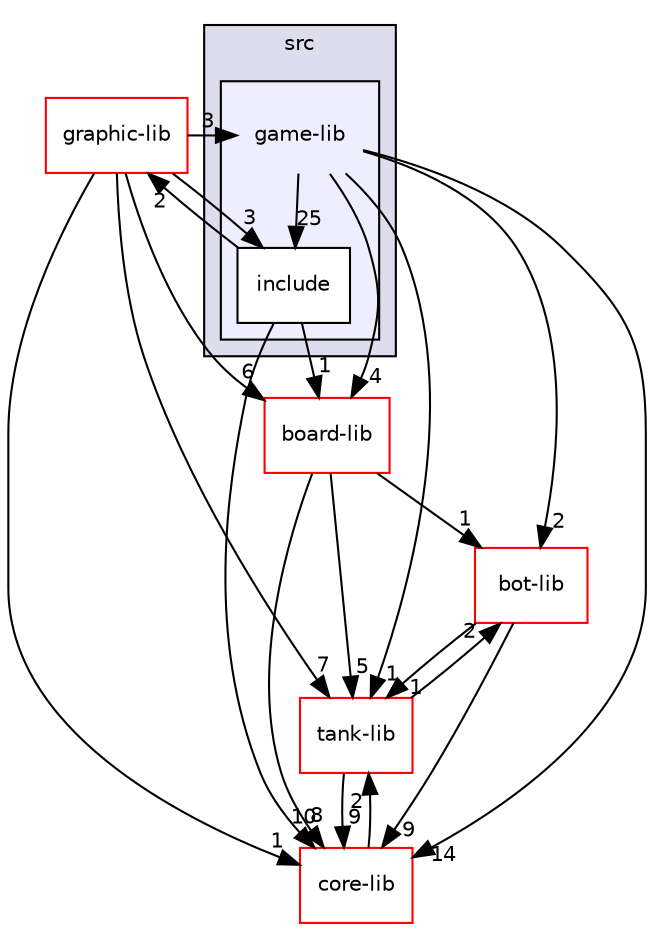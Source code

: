 digraph "/home/michal/proi/projekt2/22l-proi-projekt-jakomulski-budnik-owienko/src/game-lib" {
  bgcolor=transparent;
  compound=true
  node [ fontsize="10", fontname="Helvetica"];
  edge [ labelfontsize="10", labelfontname="Helvetica"];
  subgraph clusterdir_68267d1309a1af8e8297ef4c3efbcdba {
    graph [ bgcolor="#ddddee", pencolor="black", label="src" fontname="Helvetica", fontsize="10", URL="dir_68267d1309a1af8e8297ef4c3efbcdba.html"]
  subgraph clusterdir_ababdeb7394d8224d3e296f78088442b {
    graph [ bgcolor="#eeeeff", pencolor="black", label="" URL="dir_ababdeb7394d8224d3e296f78088442b.html"];
    dir_ababdeb7394d8224d3e296f78088442b [shape=plaintext label="game-lib"];
    dir_810fd887183ef9ca5ceb867dba4c2553 [shape=box label="include" color="black" fillcolor="white" style="filled" URL="dir_810fd887183ef9ca5ceb867dba4c2553.html"];
  }
  }
  dir_bca8c228595a97e53e081df8126faa1b [shape=box label="bot-lib" color="red" URL="dir_bca8c228595a97e53e081df8126faa1b.html"];
  dir_f9968d1aa079c8b4e4a8682b301a0233 [shape=box label="board-lib" color="red" URL="dir_f9968d1aa079c8b4e4a8682b301a0233.html"];
  dir_021a303b9ea6a16d17d203ae5eaa9600 [shape=box label="graphic-lib" color="red" URL="dir_021a303b9ea6a16d17d203ae5eaa9600.html"];
  dir_09862807db2014add90ed94978e55931 [shape=box label="tank-lib" color="red" URL="dir_09862807db2014add90ed94978e55931.html"];
  dir_dd008488fb0da8829e2acca19721471d [shape=box label="core-lib" color="red" URL="dir_dd008488fb0da8829e2acca19721471d.html"];
  dir_bca8c228595a97e53e081df8126faa1b->dir_09862807db2014add90ed94978e55931 [headlabel="1", labeldistance=1.5 headhref="dir_000003_000016.html"];
  dir_bca8c228595a97e53e081df8126faa1b->dir_dd008488fb0da8829e2acca19721471d [headlabel="9", labeldistance=1.5 headhref="dir_000003_000005.html"];
  dir_f9968d1aa079c8b4e4a8682b301a0233->dir_bca8c228595a97e53e081df8126faa1b [headlabel="1", labeldistance=1.5 headhref="dir_000001_000003.html"];
  dir_f9968d1aa079c8b4e4a8682b301a0233->dir_09862807db2014add90ed94978e55931 [headlabel="5", labeldistance=1.5 headhref="dir_000001_000016.html"];
  dir_f9968d1aa079c8b4e4a8682b301a0233->dir_dd008488fb0da8829e2acca19721471d [headlabel="8", labeldistance=1.5 headhref="dir_000001_000005.html"];
  dir_021a303b9ea6a16d17d203ae5eaa9600->dir_f9968d1aa079c8b4e4a8682b301a0233 [headlabel="6", labeldistance=1.5 headhref="dir_000009_000001.html"];
  dir_021a303b9ea6a16d17d203ae5eaa9600->dir_ababdeb7394d8224d3e296f78088442b [headlabel="3", labeldistance=1.5 headhref="dir_000009_000007.html"];
  dir_021a303b9ea6a16d17d203ae5eaa9600->dir_810fd887183ef9ca5ceb867dba4c2553 [headlabel="3", labeldistance=1.5 headhref="dir_000009_000008.html"];
  dir_021a303b9ea6a16d17d203ae5eaa9600->dir_09862807db2014add90ed94978e55931 [headlabel="7", labeldistance=1.5 headhref="dir_000009_000016.html"];
  dir_021a303b9ea6a16d17d203ae5eaa9600->dir_dd008488fb0da8829e2acca19721471d [headlabel="1", labeldistance=1.5 headhref="dir_000009_000005.html"];
  dir_ababdeb7394d8224d3e296f78088442b->dir_bca8c228595a97e53e081df8126faa1b [headlabel="2", labeldistance=1.5 headhref="dir_000007_000003.html"];
  dir_ababdeb7394d8224d3e296f78088442b->dir_f9968d1aa079c8b4e4a8682b301a0233 [headlabel="4", labeldistance=1.5 headhref="dir_000007_000001.html"];
  dir_ababdeb7394d8224d3e296f78088442b->dir_810fd887183ef9ca5ceb867dba4c2553 [headlabel="25", labeldistance=1.5 headhref="dir_000007_000008.html"];
  dir_ababdeb7394d8224d3e296f78088442b->dir_09862807db2014add90ed94978e55931 [headlabel="1", labeldistance=1.5 headhref="dir_000007_000016.html"];
  dir_ababdeb7394d8224d3e296f78088442b->dir_dd008488fb0da8829e2acca19721471d [headlabel="14", labeldistance=1.5 headhref="dir_000007_000005.html"];
  dir_810fd887183ef9ca5ceb867dba4c2553->dir_f9968d1aa079c8b4e4a8682b301a0233 [headlabel="1", labeldistance=1.5 headhref="dir_000008_000001.html"];
  dir_810fd887183ef9ca5ceb867dba4c2553->dir_021a303b9ea6a16d17d203ae5eaa9600 [headlabel="2", labeldistance=1.5 headhref="dir_000008_000009.html"];
  dir_810fd887183ef9ca5ceb867dba4c2553->dir_dd008488fb0da8829e2acca19721471d [headlabel="10", labeldistance=1.5 headhref="dir_000008_000005.html"];
  dir_09862807db2014add90ed94978e55931->dir_bca8c228595a97e53e081df8126faa1b [headlabel="2", labeldistance=1.5 headhref="dir_000016_000003.html"];
  dir_09862807db2014add90ed94978e55931->dir_dd008488fb0da8829e2acca19721471d [headlabel="9", labeldistance=1.5 headhref="dir_000016_000005.html"];
  dir_dd008488fb0da8829e2acca19721471d->dir_09862807db2014add90ed94978e55931 [headlabel="2", labeldistance=1.5 headhref="dir_000005_000016.html"];
}
